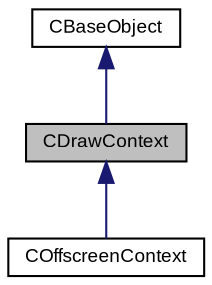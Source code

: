 digraph "CDrawContext"
{
  bgcolor="transparent";
  edge [fontname="Arial",fontsize="9",labelfontname="Arial",labelfontsize="9"];
  node [fontname="Arial",fontsize="9",shape=record];
  Node1 [label="CDrawContext",height=0.2,width=0.4,color="black", fillcolor="grey75", style="filled" fontcolor="black"];
  Node2 -> Node1 [dir="back",color="midnightblue",fontsize="9",style="solid",fontname="Arial"];
  Node2 [label="CBaseObject",height=0.2,width=0.4,color="black",URL="$class_v_s_t_g_u_i_1_1_c_base_object.html",tooltip="Base Object with reference counter. "];
  Node1 -> Node3 [dir="back",color="midnightblue",fontsize="9",style="solid",fontname="Arial"];
  Node3 [label="COffscreenContext",height=0.2,width=0.4,color="black",URL="$class_v_s_t_g_u_i_1_1_c_offscreen_context.html",tooltip="A drawing device which uses a pixmap as its drawing surface. "];
}
